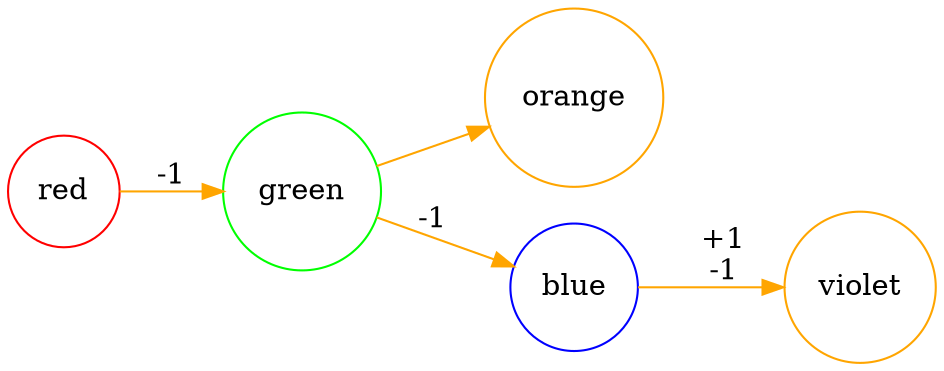 digraph G {
    rankdir = LR
    node [shape = circle];
    node1[label = "red", color=red]
    node2[label = "green", color=green]
    node3[label = "orange", color=orange]
    node4[label = "blue", color=blue]
    node5[label = "violet", color=orange]

    node1 -> node2[color=orange, label = "-1"];
    node2 -> node3[color=orange];
    node2 -> node4[color=orange, label = "-1"];
    node4 -> node5[color=orange, label = "+1\n-1"];
    rotate = 270;
}
